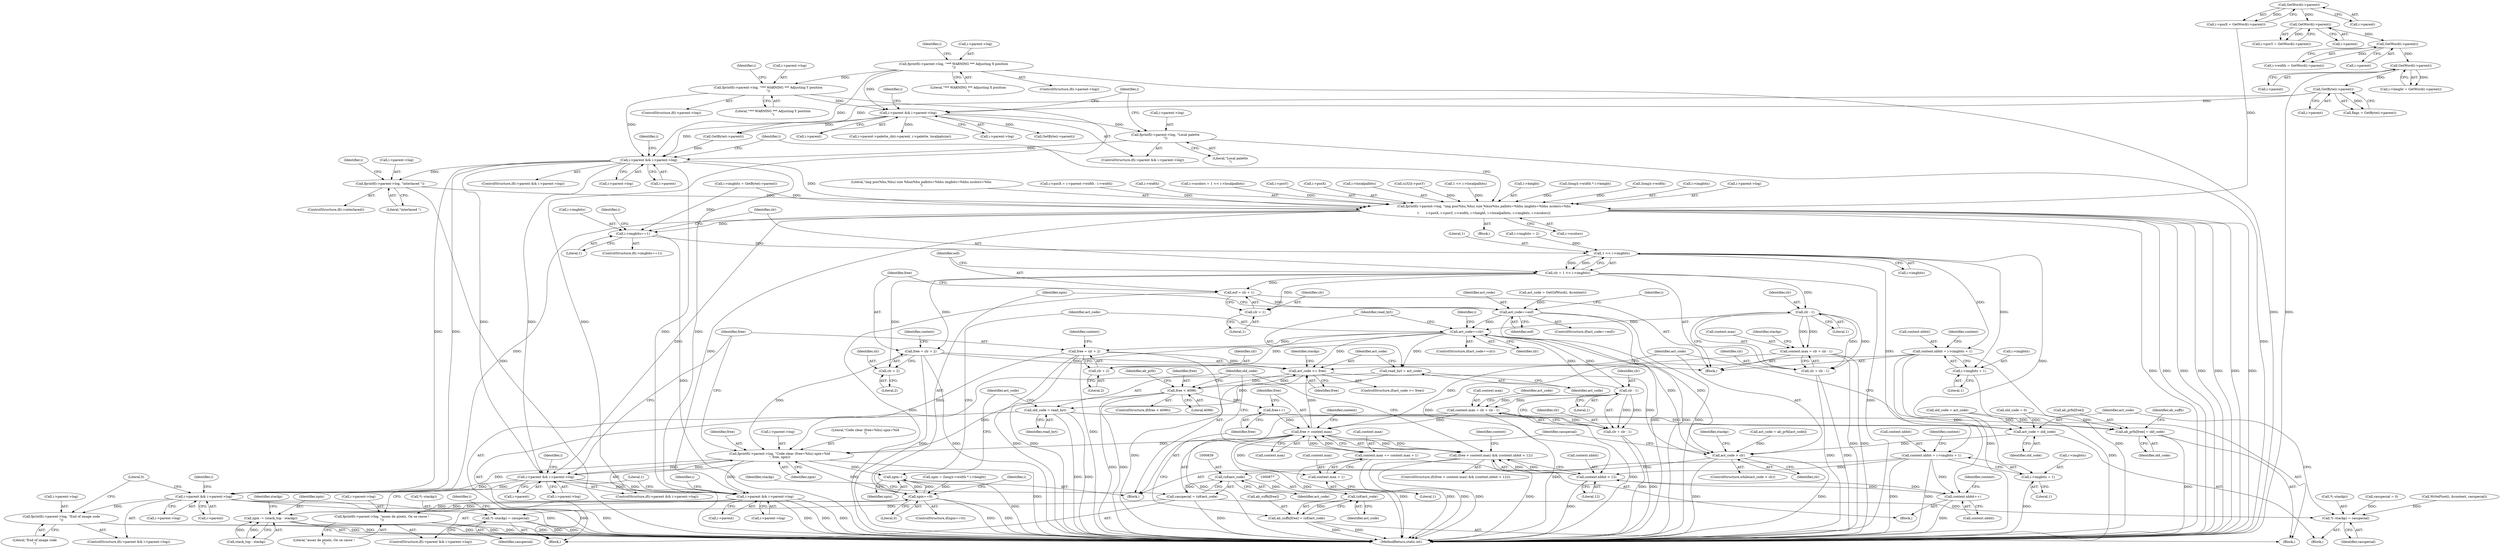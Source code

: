 digraph "0_ngiflib_b588a2249c7abbfc52173e32ee11d6facef82f89@API" {
"1000443" [label="(Call,fprintf(i->parent->log, \"Local palette\n\"))"];
"1000434" [label="(Call,i->parent && i->parent->log)"];
"1000378" [label="(Call,GetByte(i->parent))"];
"1000188" [label="(Call,GetWord(i->parent))"];
"1000180" [label="(Call,GetWord(i->parent))"];
"1000172" [label="(Call,GetWord(i->parent))"];
"1000164" [label="(Call,GetWord(i->parent))"];
"1000250" [label="(Call,fprintf(i->parent->log, \"*** WARNING *** Adjusting X position\n\"))"];
"1000291" [label="(Call,fprintf(i->parent->log, \"*** WARNING *** Adjusting Y position\n\"))"];
"1000559" [label="(Call,i->parent && i->parent->log)"];
"1000573" [label="(Call,fprintf(i->parent->log, \"interlaced \"))"];
"1000580" [label="(Call,fprintf(i->parent->log, \"img pos(%hu,%hu) size %hux%hu palbits=%hhu imgbits=%hhu ncolors=%hu\n\",\n\t       i->posX, i->posY, i->width, i->height, i->localpalbits, i->imgbits, i->ncolors))"];
"1000609" [label="(Call,i->imgbits==1)"];
"1000622" [label="(Call,1 << i->imgbits)"];
"1000620" [label="(Call,clr = 1 << i->imgbits)"];
"1000627" [label="(Call,eof = clr + 1)"];
"1000686" [label="(Call,act_code==eof)"];
"1000734" [label="(Call,act_code==clr)"];
"1000757" [label="(Call,free = clr + 2)"];
"1000748" [label="(Call,fprintf(i->parent->log, \"Code clear (free=%hu) npix=%ld\n\", free, npix))"];
"1000691" [label="(Call,i->parent && i->parent->log)"];
"1000700" [label="(Call,fprintf(i->parent->log, \"End of image code\n\"))"];
"1000715" [label="(Call,i->parent && i->parent->log)"];
"1000724" [label="(Call,fprintf(i->parent->log, \"assez de pixels, On se casse !\n\"))"];
"1000739" [label="(Call,i->parent && i->parent->log)"];
"1000799" [label="(Call,npix--)"];
"1000710" [label="(Call,npix==0)"];
"1000854" [label="(Call,npix -= (stack_top - stackp))"];
"1000807" [label="(Call,act_code >= free)"];
"1000820" [label="(Call,act_code > clr)"];
"1000838" [label="(Call,(u8)act_code)"];
"1000836" [label="(Call,casspecial = (u8)act_code)"];
"1000811" [label="(Call,*(--stackp) = casspecial)"];
"1000841" [label="(Call,*(--stackp) = casspecial)"];
"1000876" [label="(Call,(u8)act_code)"];
"1000872" [label="(Call,ab_suffx[free] = (u8)act_code)"];
"1000863" [label="(Call,free < 4096)"];
"1000879" [label="(Call,free++)"];
"1000883" [label="(Call,free > context.max)"];
"1000882" [label="(Call,(free > context.max) && (context.nbbit < 12))"];
"1000898" [label="(Call,context.max += context.max + 1)"];
"1000902" [label="(Call,context.max + 1)"];
"1000759" [label="(Call,clr + 2)"];
"1000777" [label="(Call,clr - 1)"];
"1000771" [label="(Call,context.max = clr + clr - 1)"];
"1000775" [label="(Call,clr + clr - 1)"];
"1000803" [label="(Call,read_byt = act_code)"];
"1000907" [label="(Call,old_code = read_byt)"];
"1000816" [label="(Call,act_code = old_code)"];
"1000867" [label="(Call,ab_prfx[free] = old_code)"];
"1000629" [label="(Call,clr + 1)"];
"1000632" [label="(Call,free = clr + 2)"];
"1000634" [label="(Call,clr + 2)"];
"1000652" [label="(Call,clr - 1)"];
"1000646" [label="(Call,context.max = clr + clr - 1)"];
"1000650" [label="(Call,clr + clr - 1)"];
"1000637" [label="(Call,context.nbbit = i->imgbits + 1)"];
"1000888" [label="(Call,context.nbbit < 12)"];
"1000894" [label="(Call,context.nbbit++)"];
"1000641" [label="(Call,i->imgbits + 1)"];
"1000762" [label="(Call,context.nbbit = i->imgbits + 1)"];
"1000766" [label="(Call,i->imgbits + 1)"];
"1000629" [label="(Call,clr + 1)"];
"1000251" [label="(Call,i->parent->log)"];
"1000692" [label="(Call,i->parent)"];
"1000761" [label="(Literal,2)"];
"1000741" [label="(Identifier,i)"];
"1000632" [label="(Call,free = clr + 2)"];
"1000184" [label="(Call,i->height = GetWord(i->parent))"];
"1000569" [label="(ControlStructure,if(i->interlaced))"];
"1000763" [label="(Call,context.nbbit)"];
"1000256" [label="(Literal,\"*** WARNING *** Adjusting X position\n\")"];
"1000688" [label="(Identifier,eof)"];
"1000297" [label="(Literal,\"*** WARNING *** Adjusting Y position\n\")"];
"1000777" [label="(Call,clr - 1)"];
"1000757" [label="(Call,free = clr + 2)"];
"1000811" [label="(Call,*(--stackp) = casspecial)"];
"1000815" [label="(Identifier,casspecial)"];
"1000703" [label="(Identifier,i)"];
"1000902" [label="(Call,context.max + 1)"];
"1000608" [label="(ControlStructure,if(i->imgbits==1))"];
"1000633" [label="(Identifier,free)"];
"1000717" [label="(Identifier,i)"];
"1000775" [label="(Call,clr + clr - 1)"];
"1000866" [label="(Block,)"];
"1000613" [label="(Literal,1)"];
"1000719" [label="(Call,i->parent->log)"];
"1000151" [label="(Call,casspecial = 0)"];
"1000176" [label="(Call,i->width = GetWord(i->parent))"];
"1000340" [label="(Call,(u32)i->posY)"];
"1000172" [label="(Call,GetWord(i->parent))"];
"1000545" [label="(Call,1 << i->localpalbits)"];
"1000840" [label="(Identifier,act_code)"];
"1000912" [label="(MethodReturn,static int)"];
"1000764" [label="(Identifier,context)"];
"1000596" [label="(Call,i->height)"];
"1000903" [label="(Call,context.max)"];
"1000847" [label="(Identifier,i)"];
"1000691" [label="(Call,i->parent && i->parent->log)"];
"1000836" [label="(Call,casspecial = (u8)act_code)"];
"1000558" [label="(ControlStructure,if(i->parent && i->parent->log))"];
"1000716" [label="(Call,i->parent)"];
"1000906" [label="(Literal,1)"];
"1000841" [label="(Call,*(--stackp) = casspecial)"];
"1000800" [label="(Identifier,npix)"];
"1000168" [label="(Call,i->posY = GetWord(i->parent))"];
"1000896" [label="(Identifier,context)"];
"1000712" [label="(Literal,0)"];
"1000893" [label="(Block,)"];
"1000686" [label="(Call,act_code==eof)"];
"1000907" [label="(Call,old_code = read_byt)"];
"1000708" [label="(Literal,0)"];
"1000563" [label="(Call,i->parent->log)"];
"1000635" [label="(Identifier,clr)"];
"1000883" [label="(Call,free > context.max)"];
"1000819" [label="(ControlStructure,while(act_code > clr))"];
"1000285" [label="(ControlStructure,if(i->parent->log))"];
"1000623" [label="(Literal,1)"];
"1000820" [label="(Call,act_code > clr)"];
"1000867" [label="(Call,ab_prfx[free] = old_code)"];
"1000650" [label="(Call,clr + clr - 1)"];
"1000164" [label="(Call,GetWord(i->parent))"];
"1000879" [label="(Call,free++)"];
"1000560" [label="(Call,i->parent)"];
"1000554" [label="(Call,GetByte(i->parent))"];
"1000646" [label="(Call,context.max = clr + clr - 1)"];
"1000831" [label="(Call,act_code = ab_prfx[act_code])"];
"1000872" [label="(Call,ab_suffx[free] = (u8)act_code)"];
"1000617" [label="(Identifier,i)"];
"1000735" [label="(Identifier,act_code)"];
"1000645" [label="(Literal,1)"];
"1000809" [label="(Identifier,free)"];
"1000880" [label="(Identifier,free)"];
"1000438" [label="(Call,i->parent->log)"];
"1000895" [label="(Call,context.nbbit)"];
"1000443" [label="(Call,fprintf(i->parent->log, \"Local palette\n\"))"];
"1000822" [label="(Identifier,clr)"];
"1000559" [label="(Call,i->parent && i->parent->log)"];
"1000188" [label="(Call,GetWord(i->parent))"];
"1000568" [label="(Block,)"];
"1000873" [label="(Call,ab_suffx[free])"];
"1000885" [label="(Call,context.max)"];
"1000435" [label="(Call,i->parent)"];
"1000871" [label="(Identifier,old_code)"];
"1000770" [label="(Literal,1)"];
"1000814" [label="(Identifier,stackp)"];
"1000754" [label="(Literal,\"Code clear (free=%hu) npix=%ld\n\")"];
"1000860" [label="(Identifier,stackp)"];
"1000706" [label="(Literal,\"End of image code\n\")"];
"1000580" [label="(Call,fprintf(i->parent->log, \"img pos(%hu,%hu) size %hux%hu palbits=%hhu imgbits=%hhu ncolors=%hu\n\",\n\t       i->posX, i->posY, i->width, i->height, i->localpalbits, i->imgbits, i->ncolors))"];
"1000550" [label="(Call,i->imgbits = GetByte(i->parent))"];
"1000434" [label="(Call,i->parent && i->parent->log)"];
"1000622" [label="(Call,1 << i->imgbits)"];
"1000690" [label="(ControlStructure,if(i->parent && i->parent->log))"];
"1000776" [label="(Identifier,clr)"];
"1000727" [label="(Identifier,i)"];
"1000165" [label="(Call,i->parent)"];
"1000766" [label="(Call,i->imgbits + 1)"];
"1000808" [label="(Identifier,act_code)"];
"1000794" [label="(Call,WritePixel(i, &context, casspecial))"];
"1000771" [label="(Call,context.max = clr + clr - 1)"];
"1000894" [label="(Call,context.nbbit++)"];
"1000890" [label="(Identifier,context)"];
"1000758" [label="(Identifier,free)"];
"1000876" [label="(Call,(u8)act_code)"];
"1000892" [label="(Literal,12)"];
"1000738" [label="(ControlStructure,if(i->parent && i->parent->log))"];
"1000842" [label="(Call,*(--stackp))"];
"1000367" [label="(Call,(long)i->width * i->height)"];
"1000300" [label="(Identifier,i)"];
"1000767" [label="(Call,i->imgbits)"];
"1000610" [label="(Call,i->imgbits)"];
"1000653" [label="(Identifier,clr)"];
"1000609" [label="(Call,i->imgbits==1)"];
"1000695" [label="(Call,i->parent->log)"];
"1000855" [label="(Identifier,npix)"];
"1000685" [label="(ControlStructure,if(act_code==eof))"];
"1000433" [label="(ControlStructure,if(i->parent && i->parent->log))"];
"1000810" [label="(Block,)"];
"1000630" [label="(Identifier,clr)"];
"1000368" [label="(Call,(long)i->width)"];
"1000627" [label="(Call,eof = clr + 1)"];
"1000821" [label="(Identifier,act_code)"];
"1000779" [label="(Literal,1)"];
"1000878" [label="(Identifier,act_code)"];
"1000869" [label="(Identifier,ab_prfx)"];
"1000884" [label="(Identifier,free)"];
"1000641" [label="(Call,i->imgbits + 1)"];
"1000160" [label="(Call,i->posX = GetWord(i->parent))"];
"1000734" [label="(Call,act_code==clr)"];
"1000654" [label="(Literal,1)"];
"1000513" [label="(Call,i->parent->palette_cb(i->parent, i->palette, localpalsize))"];
"1000615" [label="(Call,i->imgbits = 2)"];
"1000181" [label="(Call,i->parent)"];
"1000479" [label="(Call,GetByte(i->parent))"];
"1000725" [label="(Call,i->parent->log)"];
"1000755" [label="(Identifier,free)"];
"1000802" [label="(Block,)"];
"1000864" [label="(Identifier,free)"];
"1000379" [label="(Call,i->parent)"];
"1000602" [label="(Call,i->imgbits)"];
"1000129" [label="(Block,)"];
"1000733" [label="(ControlStructure,if(act_code==clr))"];
"1000244" [label="(ControlStructure,if(i->parent->log))"];
"1000748" [label="(Call,fprintf(i->parent->log, \"Code clear (free=%hu) npix=%ld\n\", free, npix))"];
"1000642" [label="(Call,i->imgbits)"];
"1000142" [label="(Call,old_code = 0)"];
"1000874" [label="(Identifier,ab_suffx)"];
"1000628" [label="(Identifier,eof)"];
"1000378" [label="(Call,GetByte(i->parent))"];
"1000579" [label="(Literal,\"interlaced \")"];
"1000868" [label="(Call,ab_prfx[free])"];
"1000446" [label="(Identifier,i)"];
"1000804" [label="(Identifier,read_byt)"];
"1000759" [label="(Call,clr + 2)"];
"1000737" [label="(Block,)"];
"1000680" [label="(Identifier,act_code)"];
"1000710" [label="(Call,npix==0)"];
"1000631" [label="(Literal,1)"];
"1000714" [label="(ControlStructure,if(i->parent && i->parent->log))"];
"1000709" [label="(ControlStructure,if(npix==0))"];
"1000863" [label="(Call,free < 4096)"];
"1000639" [label="(Identifier,context)"];
"1000581" [label="(Call,i->parent->log)"];
"1000586" [label="(Literal,\"img pos(%hu,%hu) size %hux%hu palbits=%hhu imgbits=%hhu ncolors=%hu\n\")"];
"1000749" [label="(Call,i->parent->log)"];
"1000701" [label="(Call,i->parent->log)"];
"1000647" [label="(Call,context.max)"];
"1000856" [label="(Call,stack_top - stackp)"];
"1000724" [label="(Call,fprintf(i->parent->log, \"assez de pixels, On se casse !\n\"))"];
"1000838" [label="(Call,(u8)act_code)"];
"1000605" [label="(Call,i->ncolors)"];
"1000818" [label="(Identifier,old_code)"];
"1000762" [label="(Call,context.nbbit = i->imgbits + 1)"];
"1000693" [label="(Identifier,i)"];
"1000812" [label="(Call,*(--stackp))"];
"1000259" [label="(Identifier,i)"];
"1000257" [label="(Call,i->posX = i->parent->width - i->width)"];
"1000806" [label="(ControlStructure,if(act_code >= free))"];
"1000862" [label="(ControlStructure,if(free < 4096))"];
"1000250" [label="(Call,fprintf(i->parent->log, \"*** WARNING *** Adjusting X position\n\"))"];
"1000888" [label="(Call,context.nbbit < 12)"];
"1000620" [label="(Call,clr = 1 << i->imgbits)"];
"1000621" [label="(Identifier,clr)"];
"1000845" [label="(Identifier,casspecial)"];
"1000854" [label="(Call,npix -= (stack_top - stackp))"];
"1000711" [label="(Identifier,npix)"];
"1000573" [label="(Call,fprintf(i->parent->log, \"interlaced \"))"];
"1000651" [label="(Identifier,clr)"];
"1000805" [label="(Identifier,act_code)"];
"1000656" [label="(Identifier,stackp)"];
"1000574" [label="(Call,i->parent->log)"];
"1000803" [label="(Call,read_byt = act_code)"];
"1000778" [label="(Identifier,clr)"];
"1000611" [label="(Identifier,i)"];
"1000732" [label="(Literal,1)"];
"1000743" [label="(Call,i->parent->log)"];
"1000756" [label="(Identifier,npix)"];
"1000593" [label="(Call,i->width)"];
"1000816" [label="(Call,act_code = old_code)"];
"1000817" [label="(Identifier,act_code)"];
"1000898" [label="(Call,context.max += context.max + 1)"];
"1000636" [label="(Literal,2)"];
"1000882" [label="(Call,(free > context.max) && (context.nbbit < 12))"];
"1000900" [label="(Identifier,context)"];
"1000180" [label="(Call,GetWord(i->parent))"];
"1000541" [label="(Call,i->ncolors = 1 << i->localpalbits)"];
"1000889" [label="(Call,context.nbbit)"];
"1000827" [label="(Identifier,stackp)"];
"1000837" [label="(Identifier,casspecial)"];
"1000583" [label="(Identifier,i)"];
"1000637" [label="(Call,context.nbbit = i->imgbits + 1)"];
"1000291" [label="(Call,fprintf(i->parent->log, \"*** WARNING *** Adjusting Y position\n\"))"];
"1000700" [label="(Call,fprintf(i->parent->log, \"End of image code\n\"))"];
"1000590" [label="(Call,i->posY)"];
"1000865" [label="(Literal,4096)"];
"1000740" [label="(Call,i->parent)"];
"1000772" [label="(Call,context.max)"];
"1000652" [label="(Call,clr - 1)"];
"1000376" [label="(Call,flags = GetByte(i->parent))"];
"1000739" [label="(Call,i->parent && i->parent->log)"];
"1000587" [label="(Call,i->posX)"];
"1000444" [label="(Call,i->parent->log)"];
"1000452" [label="(Identifier,i)"];
"1000687" [label="(Identifier,act_code)"];
"1000736" [label="(Identifier,clr)"];
"1000799" [label="(Call,npix--)"];
"1000624" [label="(Call,i->imgbits)"];
"1000791" [label="(Call,old_code = act_code)"];
"1000599" [label="(Call,i->localpalbits)"];
"1000773" [label="(Identifier,context)"];
"1000292" [label="(Call,i->parent->log)"];
"1000365" [label="(Call,npix = (long)i->width * i->height)"];
"1000760" [label="(Identifier,clr)"];
"1000881" [label="(ControlStructure,if((free > context.max) && (context.nbbit < 12)))"];
"1000634" [label="(Call,clr + 2)"];
"1000679" [label="(Call,act_code = GetGifWord(i, &context))"];
"1000173" [label="(Call,i->parent)"];
"1000908" [label="(Identifier,old_code)"];
"1000844" [label="(Identifier,stackp)"];
"1000899" [label="(Call,context.max)"];
"1000730" [label="(Literal,\"assez de pixels, On se casse !\n\")"];
"1000781" [label="(Identifier,act_code)"];
"1000189" [label="(Call,i->parent)"];
"1000715" [label="(Call,i->parent && i->parent->log)"];
"1000449" [label="(Literal,\"Local palette\n\")"];
"1000751" [label="(Identifier,i)"];
"1000648" [label="(Identifier,context)"];
"1000909" [label="(Identifier,read_byt)"];
"1000571" [label="(Identifier,i)"];
"1000638" [label="(Call,context.nbbit)"];
"1000807" [label="(Call,act_code >= free)"];
"1000443" -> "1000433"  [label="AST: "];
"1000443" -> "1000449"  [label="CFG: "];
"1000444" -> "1000443"  [label="AST: "];
"1000449" -> "1000443"  [label="AST: "];
"1000452" -> "1000443"  [label="CFG: "];
"1000443" -> "1000912"  [label="DDG: "];
"1000434" -> "1000443"  [label="DDG: "];
"1000443" -> "1000559"  [label="DDG: "];
"1000434" -> "1000433"  [label="AST: "];
"1000434" -> "1000435"  [label="CFG: "];
"1000434" -> "1000438"  [label="CFG: "];
"1000435" -> "1000434"  [label="AST: "];
"1000438" -> "1000434"  [label="AST: "];
"1000446" -> "1000434"  [label="CFG: "];
"1000452" -> "1000434"  [label="CFG: "];
"1000378" -> "1000434"  [label="DDG: "];
"1000250" -> "1000434"  [label="DDG: "];
"1000291" -> "1000434"  [label="DDG: "];
"1000434" -> "1000479"  [label="DDG: "];
"1000434" -> "1000513"  [label="DDG: "];
"1000434" -> "1000554"  [label="DDG: "];
"1000434" -> "1000559"  [label="DDG: "];
"1000378" -> "1000376"  [label="AST: "];
"1000378" -> "1000379"  [label="CFG: "];
"1000379" -> "1000378"  [label="AST: "];
"1000376" -> "1000378"  [label="CFG: "];
"1000378" -> "1000376"  [label="DDG: "];
"1000188" -> "1000378"  [label="DDG: "];
"1000378" -> "1000554"  [label="DDG: "];
"1000188" -> "1000184"  [label="AST: "];
"1000188" -> "1000189"  [label="CFG: "];
"1000189" -> "1000188"  [label="AST: "];
"1000184" -> "1000188"  [label="CFG: "];
"1000188" -> "1000912"  [label="DDG: "];
"1000188" -> "1000184"  [label="DDG: "];
"1000180" -> "1000188"  [label="DDG: "];
"1000180" -> "1000176"  [label="AST: "];
"1000180" -> "1000181"  [label="CFG: "];
"1000181" -> "1000180"  [label="AST: "];
"1000176" -> "1000180"  [label="CFG: "];
"1000180" -> "1000176"  [label="DDG: "];
"1000172" -> "1000180"  [label="DDG: "];
"1000172" -> "1000168"  [label="AST: "];
"1000172" -> "1000173"  [label="CFG: "];
"1000173" -> "1000172"  [label="AST: "];
"1000168" -> "1000172"  [label="CFG: "];
"1000172" -> "1000168"  [label="DDG: "];
"1000164" -> "1000172"  [label="DDG: "];
"1000164" -> "1000160"  [label="AST: "];
"1000164" -> "1000165"  [label="CFG: "];
"1000165" -> "1000164"  [label="AST: "];
"1000160" -> "1000164"  [label="CFG: "];
"1000164" -> "1000160"  [label="DDG: "];
"1000250" -> "1000244"  [label="AST: "];
"1000250" -> "1000256"  [label="CFG: "];
"1000251" -> "1000250"  [label="AST: "];
"1000256" -> "1000250"  [label="AST: "];
"1000259" -> "1000250"  [label="CFG: "];
"1000250" -> "1000912"  [label="DDG: "];
"1000250" -> "1000291"  [label="DDG: "];
"1000250" -> "1000559"  [label="DDG: "];
"1000291" -> "1000285"  [label="AST: "];
"1000291" -> "1000297"  [label="CFG: "];
"1000292" -> "1000291"  [label="AST: "];
"1000297" -> "1000291"  [label="AST: "];
"1000300" -> "1000291"  [label="CFG: "];
"1000291" -> "1000912"  [label="DDG: "];
"1000291" -> "1000559"  [label="DDG: "];
"1000559" -> "1000558"  [label="AST: "];
"1000559" -> "1000560"  [label="CFG: "];
"1000559" -> "1000563"  [label="CFG: "];
"1000560" -> "1000559"  [label="AST: "];
"1000563" -> "1000559"  [label="AST: "];
"1000571" -> "1000559"  [label="CFG: "];
"1000611" -> "1000559"  [label="CFG: "];
"1000554" -> "1000559"  [label="DDG: "];
"1000559" -> "1000573"  [label="DDG: "];
"1000559" -> "1000580"  [label="DDG: "];
"1000559" -> "1000691"  [label="DDG: "];
"1000559" -> "1000691"  [label="DDG: "];
"1000559" -> "1000715"  [label="DDG: "];
"1000559" -> "1000715"  [label="DDG: "];
"1000559" -> "1000739"  [label="DDG: "];
"1000559" -> "1000739"  [label="DDG: "];
"1000573" -> "1000569"  [label="AST: "];
"1000573" -> "1000579"  [label="CFG: "];
"1000574" -> "1000573"  [label="AST: "];
"1000579" -> "1000573"  [label="AST: "];
"1000583" -> "1000573"  [label="CFG: "];
"1000573" -> "1000912"  [label="DDG: "];
"1000573" -> "1000580"  [label="DDG: "];
"1000580" -> "1000568"  [label="AST: "];
"1000580" -> "1000605"  [label="CFG: "];
"1000581" -> "1000580"  [label="AST: "];
"1000586" -> "1000580"  [label="AST: "];
"1000587" -> "1000580"  [label="AST: "];
"1000590" -> "1000580"  [label="AST: "];
"1000593" -> "1000580"  [label="AST: "];
"1000596" -> "1000580"  [label="AST: "];
"1000599" -> "1000580"  [label="AST: "];
"1000602" -> "1000580"  [label="AST: "];
"1000605" -> "1000580"  [label="AST: "];
"1000611" -> "1000580"  [label="CFG: "];
"1000580" -> "1000912"  [label="DDG: "];
"1000580" -> "1000912"  [label="DDG: "];
"1000580" -> "1000912"  [label="DDG: "];
"1000580" -> "1000912"  [label="DDG: "];
"1000580" -> "1000912"  [label="DDG: "];
"1000580" -> "1000912"  [label="DDG: "];
"1000580" -> "1000912"  [label="DDG: "];
"1000257" -> "1000580"  [label="DDG: "];
"1000160" -> "1000580"  [label="DDG: "];
"1000340" -> "1000580"  [label="DDG: "];
"1000368" -> "1000580"  [label="DDG: "];
"1000367" -> "1000580"  [label="DDG: "];
"1000545" -> "1000580"  [label="DDG: "];
"1000550" -> "1000580"  [label="DDG: "];
"1000541" -> "1000580"  [label="DDG: "];
"1000580" -> "1000609"  [label="DDG: "];
"1000580" -> "1000691"  [label="DDG: "];
"1000580" -> "1000715"  [label="DDG: "];
"1000580" -> "1000739"  [label="DDG: "];
"1000609" -> "1000608"  [label="AST: "];
"1000609" -> "1000613"  [label="CFG: "];
"1000610" -> "1000609"  [label="AST: "];
"1000613" -> "1000609"  [label="AST: "];
"1000617" -> "1000609"  [label="CFG: "];
"1000621" -> "1000609"  [label="CFG: "];
"1000609" -> "1000912"  [label="DDG: "];
"1000550" -> "1000609"  [label="DDG: "];
"1000609" -> "1000622"  [label="DDG: "];
"1000622" -> "1000620"  [label="AST: "];
"1000622" -> "1000624"  [label="CFG: "];
"1000623" -> "1000622"  [label="AST: "];
"1000624" -> "1000622"  [label="AST: "];
"1000620" -> "1000622"  [label="CFG: "];
"1000622" -> "1000620"  [label="DDG: "];
"1000622" -> "1000620"  [label="DDG: "];
"1000615" -> "1000622"  [label="DDG: "];
"1000622" -> "1000637"  [label="DDG: "];
"1000622" -> "1000641"  [label="DDG: "];
"1000622" -> "1000762"  [label="DDG: "];
"1000622" -> "1000766"  [label="DDG: "];
"1000620" -> "1000129"  [label="AST: "];
"1000621" -> "1000620"  [label="AST: "];
"1000628" -> "1000620"  [label="CFG: "];
"1000620" -> "1000912"  [label="DDG: "];
"1000620" -> "1000627"  [label="DDG: "];
"1000620" -> "1000629"  [label="DDG: "];
"1000620" -> "1000632"  [label="DDG: "];
"1000620" -> "1000634"  [label="DDG: "];
"1000620" -> "1000652"  [label="DDG: "];
"1000627" -> "1000129"  [label="AST: "];
"1000627" -> "1000629"  [label="CFG: "];
"1000628" -> "1000627"  [label="AST: "];
"1000629" -> "1000627"  [label="AST: "];
"1000633" -> "1000627"  [label="CFG: "];
"1000627" -> "1000912"  [label="DDG: "];
"1000627" -> "1000686"  [label="DDG: "];
"1000686" -> "1000685"  [label="AST: "];
"1000686" -> "1000688"  [label="CFG: "];
"1000687" -> "1000686"  [label="AST: "];
"1000688" -> "1000686"  [label="AST: "];
"1000693" -> "1000686"  [label="CFG: "];
"1000711" -> "1000686"  [label="CFG: "];
"1000686" -> "1000912"  [label="DDG: "];
"1000686" -> "1000912"  [label="DDG: "];
"1000686" -> "1000912"  [label="DDG: "];
"1000679" -> "1000686"  [label="DDG: "];
"1000686" -> "1000734"  [label="DDG: "];
"1000734" -> "1000733"  [label="AST: "];
"1000734" -> "1000736"  [label="CFG: "];
"1000735" -> "1000734"  [label="AST: "];
"1000736" -> "1000734"  [label="AST: "];
"1000741" -> "1000734"  [label="CFG: "];
"1000804" -> "1000734"  [label="CFG: "];
"1000734" -> "1000912"  [label="DDG: "];
"1000820" -> "1000734"  [label="DDG: "];
"1000652" -> "1000734"  [label="DDG: "];
"1000777" -> "1000734"  [label="DDG: "];
"1000734" -> "1000757"  [label="DDG: "];
"1000734" -> "1000759"  [label="DDG: "];
"1000734" -> "1000777"  [label="DDG: "];
"1000734" -> "1000803"  [label="DDG: "];
"1000734" -> "1000807"  [label="DDG: "];
"1000734" -> "1000820"  [label="DDG: "];
"1000757" -> "1000737"  [label="AST: "];
"1000757" -> "1000759"  [label="CFG: "];
"1000758" -> "1000757"  [label="AST: "];
"1000759" -> "1000757"  [label="AST: "];
"1000764" -> "1000757"  [label="CFG: "];
"1000757" -> "1000912"  [label="DDG: "];
"1000757" -> "1000912"  [label="DDG: "];
"1000757" -> "1000748"  [label="DDG: "];
"1000757" -> "1000807"  [label="DDG: "];
"1000748" -> "1000738"  [label="AST: "];
"1000748" -> "1000756"  [label="CFG: "];
"1000749" -> "1000748"  [label="AST: "];
"1000754" -> "1000748"  [label="AST: "];
"1000755" -> "1000748"  [label="AST: "];
"1000756" -> "1000748"  [label="AST: "];
"1000758" -> "1000748"  [label="CFG: "];
"1000748" -> "1000912"  [label="DDG: "];
"1000748" -> "1000691"  [label="DDG: "];
"1000748" -> "1000715"  [label="DDG: "];
"1000748" -> "1000739"  [label="DDG: "];
"1000739" -> "1000748"  [label="DDG: "];
"1000883" -> "1000748"  [label="DDG: "];
"1000632" -> "1000748"  [label="DDG: "];
"1000863" -> "1000748"  [label="DDG: "];
"1000710" -> "1000748"  [label="DDG: "];
"1000748" -> "1000799"  [label="DDG: "];
"1000691" -> "1000690"  [label="AST: "];
"1000691" -> "1000692"  [label="CFG: "];
"1000691" -> "1000695"  [label="CFG: "];
"1000692" -> "1000691"  [label="AST: "];
"1000695" -> "1000691"  [label="AST: "];
"1000703" -> "1000691"  [label="CFG: "];
"1000708" -> "1000691"  [label="CFG: "];
"1000691" -> "1000912"  [label="DDG: "];
"1000691" -> "1000912"  [label="DDG: "];
"1000691" -> "1000912"  [label="DDG: "];
"1000739" -> "1000691"  [label="DDG: "];
"1000739" -> "1000691"  [label="DDG: "];
"1000691" -> "1000700"  [label="DDG: "];
"1000700" -> "1000690"  [label="AST: "];
"1000700" -> "1000706"  [label="CFG: "];
"1000701" -> "1000700"  [label="AST: "];
"1000706" -> "1000700"  [label="AST: "];
"1000708" -> "1000700"  [label="CFG: "];
"1000700" -> "1000912"  [label="DDG: "];
"1000700" -> "1000912"  [label="DDG: "];
"1000715" -> "1000714"  [label="AST: "];
"1000715" -> "1000716"  [label="CFG: "];
"1000715" -> "1000719"  [label="CFG: "];
"1000716" -> "1000715"  [label="AST: "];
"1000719" -> "1000715"  [label="AST: "];
"1000727" -> "1000715"  [label="CFG: "];
"1000732" -> "1000715"  [label="CFG: "];
"1000715" -> "1000912"  [label="DDG: "];
"1000715" -> "1000912"  [label="DDG: "];
"1000715" -> "1000912"  [label="DDG: "];
"1000739" -> "1000715"  [label="DDG: "];
"1000739" -> "1000715"  [label="DDG: "];
"1000715" -> "1000724"  [label="DDG: "];
"1000724" -> "1000714"  [label="AST: "];
"1000724" -> "1000730"  [label="CFG: "];
"1000725" -> "1000724"  [label="AST: "];
"1000730" -> "1000724"  [label="AST: "];
"1000732" -> "1000724"  [label="CFG: "];
"1000724" -> "1000912"  [label="DDG: "];
"1000724" -> "1000912"  [label="DDG: "];
"1000739" -> "1000738"  [label="AST: "];
"1000739" -> "1000740"  [label="CFG: "];
"1000739" -> "1000743"  [label="CFG: "];
"1000740" -> "1000739"  [label="AST: "];
"1000743" -> "1000739"  [label="AST: "];
"1000751" -> "1000739"  [label="CFG: "];
"1000758" -> "1000739"  [label="CFG: "];
"1000799" -> "1000737"  [label="AST: "];
"1000799" -> "1000800"  [label="CFG: "];
"1000800" -> "1000799"  [label="AST: "];
"1000680" -> "1000799"  [label="CFG: "];
"1000799" -> "1000912"  [label="DDG: "];
"1000799" -> "1000710"  [label="DDG: "];
"1000710" -> "1000799"  [label="DDG: "];
"1000710" -> "1000709"  [label="AST: "];
"1000710" -> "1000712"  [label="CFG: "];
"1000711" -> "1000710"  [label="AST: "];
"1000712" -> "1000710"  [label="AST: "];
"1000717" -> "1000710"  [label="CFG: "];
"1000735" -> "1000710"  [label="CFG: "];
"1000710" -> "1000912"  [label="DDG: "];
"1000710" -> "1000912"  [label="DDG: "];
"1000854" -> "1000710"  [label="DDG: "];
"1000365" -> "1000710"  [label="DDG: "];
"1000710" -> "1000854"  [label="DDG: "];
"1000854" -> "1000802"  [label="AST: "];
"1000854" -> "1000856"  [label="CFG: "];
"1000855" -> "1000854"  [label="AST: "];
"1000856" -> "1000854"  [label="AST: "];
"1000860" -> "1000854"  [label="CFG: "];
"1000854" -> "1000912"  [label="DDG: "];
"1000854" -> "1000912"  [label="DDG: "];
"1000856" -> "1000854"  [label="DDG: "];
"1000856" -> "1000854"  [label="DDG: "];
"1000807" -> "1000806"  [label="AST: "];
"1000807" -> "1000809"  [label="CFG: "];
"1000808" -> "1000807"  [label="AST: "];
"1000809" -> "1000807"  [label="AST: "];
"1000814" -> "1000807"  [label="CFG: "];
"1000821" -> "1000807"  [label="CFG: "];
"1000807" -> "1000912"  [label="DDG: "];
"1000883" -> "1000807"  [label="DDG: "];
"1000632" -> "1000807"  [label="DDG: "];
"1000863" -> "1000807"  [label="DDG: "];
"1000807" -> "1000820"  [label="DDG: "];
"1000807" -> "1000863"  [label="DDG: "];
"1000820" -> "1000819"  [label="AST: "];
"1000820" -> "1000822"  [label="CFG: "];
"1000821" -> "1000820"  [label="AST: "];
"1000822" -> "1000820"  [label="AST: "];
"1000827" -> "1000820"  [label="CFG: "];
"1000837" -> "1000820"  [label="CFG: "];
"1000820" -> "1000912"  [label="DDG: "];
"1000820" -> "1000912"  [label="DDG: "];
"1000816" -> "1000820"  [label="DDG: "];
"1000831" -> "1000820"  [label="DDG: "];
"1000820" -> "1000838"  [label="DDG: "];
"1000838" -> "1000836"  [label="AST: "];
"1000838" -> "1000840"  [label="CFG: "];
"1000839" -> "1000838"  [label="AST: "];
"1000840" -> "1000838"  [label="AST: "];
"1000836" -> "1000838"  [label="CFG: "];
"1000838" -> "1000836"  [label="DDG: "];
"1000838" -> "1000876"  [label="DDG: "];
"1000836" -> "1000802"  [label="AST: "];
"1000837" -> "1000836"  [label="AST: "];
"1000844" -> "1000836"  [label="CFG: "];
"1000836" -> "1000912"  [label="DDG: "];
"1000836" -> "1000811"  [label="DDG: "];
"1000836" -> "1000841"  [label="DDG: "];
"1000811" -> "1000810"  [label="AST: "];
"1000811" -> "1000815"  [label="CFG: "];
"1000812" -> "1000811"  [label="AST: "];
"1000815" -> "1000811"  [label="AST: "];
"1000817" -> "1000811"  [label="CFG: "];
"1000151" -> "1000811"  [label="DDG: "];
"1000794" -> "1000811"  [label="DDG: "];
"1000841" -> "1000802"  [label="AST: "];
"1000841" -> "1000845"  [label="CFG: "];
"1000842" -> "1000841"  [label="AST: "];
"1000845" -> "1000841"  [label="AST: "];
"1000847" -> "1000841"  [label="CFG: "];
"1000841" -> "1000912"  [label="DDG: "];
"1000841" -> "1000912"  [label="DDG: "];
"1000876" -> "1000872"  [label="AST: "];
"1000876" -> "1000878"  [label="CFG: "];
"1000877" -> "1000876"  [label="AST: "];
"1000878" -> "1000876"  [label="AST: "];
"1000872" -> "1000876"  [label="CFG: "];
"1000876" -> "1000872"  [label="DDG: "];
"1000872" -> "1000866"  [label="AST: "];
"1000873" -> "1000872"  [label="AST: "];
"1000880" -> "1000872"  [label="CFG: "];
"1000872" -> "1000912"  [label="DDG: "];
"1000872" -> "1000912"  [label="DDG: "];
"1000863" -> "1000862"  [label="AST: "];
"1000863" -> "1000865"  [label="CFG: "];
"1000864" -> "1000863"  [label="AST: "];
"1000865" -> "1000863"  [label="AST: "];
"1000869" -> "1000863"  [label="CFG: "];
"1000908" -> "1000863"  [label="CFG: "];
"1000863" -> "1000912"  [label="DDG: "];
"1000863" -> "1000912"  [label="DDG: "];
"1000863" -> "1000879"  [label="DDG: "];
"1000879" -> "1000866"  [label="AST: "];
"1000879" -> "1000880"  [label="CFG: "];
"1000880" -> "1000879"  [label="AST: "];
"1000884" -> "1000879"  [label="CFG: "];
"1000879" -> "1000883"  [label="DDG: "];
"1000883" -> "1000882"  [label="AST: "];
"1000883" -> "1000885"  [label="CFG: "];
"1000884" -> "1000883"  [label="AST: "];
"1000885" -> "1000883"  [label="AST: "];
"1000890" -> "1000883"  [label="CFG: "];
"1000882" -> "1000883"  [label="CFG: "];
"1000883" -> "1000912"  [label="DDG: "];
"1000883" -> "1000912"  [label="DDG: "];
"1000883" -> "1000882"  [label="DDG: "];
"1000883" -> "1000882"  [label="DDG: "];
"1000898" -> "1000883"  [label="DDG: "];
"1000646" -> "1000883"  [label="DDG: "];
"1000771" -> "1000883"  [label="DDG: "];
"1000883" -> "1000898"  [label="DDG: "];
"1000883" -> "1000902"  [label="DDG: "];
"1000882" -> "1000881"  [label="AST: "];
"1000882" -> "1000888"  [label="CFG: "];
"1000888" -> "1000882"  [label="AST: "];
"1000896" -> "1000882"  [label="CFG: "];
"1000908" -> "1000882"  [label="CFG: "];
"1000882" -> "1000912"  [label="DDG: "];
"1000882" -> "1000912"  [label="DDG: "];
"1000882" -> "1000912"  [label="DDG: "];
"1000888" -> "1000882"  [label="DDG: "];
"1000888" -> "1000882"  [label="DDG: "];
"1000898" -> "1000893"  [label="AST: "];
"1000898" -> "1000902"  [label="CFG: "];
"1000899" -> "1000898"  [label="AST: "];
"1000902" -> "1000898"  [label="AST: "];
"1000908" -> "1000898"  [label="CFG: "];
"1000898" -> "1000912"  [label="DDG: "];
"1000898" -> "1000912"  [label="DDG: "];
"1000902" -> "1000906"  [label="CFG: "];
"1000903" -> "1000902"  [label="AST: "];
"1000906" -> "1000902"  [label="AST: "];
"1000759" -> "1000761"  [label="CFG: "];
"1000760" -> "1000759"  [label="AST: "];
"1000761" -> "1000759"  [label="AST: "];
"1000777" -> "1000775"  [label="AST: "];
"1000777" -> "1000779"  [label="CFG: "];
"1000778" -> "1000777"  [label="AST: "];
"1000779" -> "1000777"  [label="AST: "];
"1000775" -> "1000777"  [label="CFG: "];
"1000777" -> "1000771"  [label="DDG: "];
"1000777" -> "1000771"  [label="DDG: "];
"1000777" -> "1000775"  [label="DDG: "];
"1000777" -> "1000775"  [label="DDG: "];
"1000771" -> "1000737"  [label="AST: "];
"1000771" -> "1000775"  [label="CFG: "];
"1000772" -> "1000771"  [label="AST: "];
"1000775" -> "1000771"  [label="AST: "];
"1000781" -> "1000771"  [label="CFG: "];
"1000771" -> "1000912"  [label="DDG: "];
"1000771" -> "1000912"  [label="DDG: "];
"1000776" -> "1000775"  [label="AST: "];
"1000775" -> "1000912"  [label="DDG: "];
"1000775" -> "1000912"  [label="DDG: "];
"1000803" -> "1000802"  [label="AST: "];
"1000803" -> "1000805"  [label="CFG: "];
"1000804" -> "1000803"  [label="AST: "];
"1000805" -> "1000803"  [label="AST: "];
"1000808" -> "1000803"  [label="CFG: "];
"1000803" -> "1000907"  [label="DDG: "];
"1000907" -> "1000802"  [label="AST: "];
"1000907" -> "1000909"  [label="CFG: "];
"1000908" -> "1000907"  [label="AST: "];
"1000909" -> "1000907"  [label="AST: "];
"1000680" -> "1000907"  [label="CFG: "];
"1000907" -> "1000912"  [label="DDG: "];
"1000907" -> "1000912"  [label="DDG: "];
"1000907" -> "1000816"  [label="DDG: "];
"1000907" -> "1000867"  [label="DDG: "];
"1000816" -> "1000810"  [label="AST: "];
"1000816" -> "1000818"  [label="CFG: "];
"1000817" -> "1000816"  [label="AST: "];
"1000818" -> "1000816"  [label="AST: "];
"1000821" -> "1000816"  [label="CFG: "];
"1000791" -> "1000816"  [label="DDG: "];
"1000142" -> "1000816"  [label="DDG: "];
"1000867" -> "1000866"  [label="AST: "];
"1000867" -> "1000871"  [label="CFG: "];
"1000868" -> "1000867"  [label="AST: "];
"1000871" -> "1000867"  [label="AST: "];
"1000874" -> "1000867"  [label="CFG: "];
"1000867" -> "1000912"  [label="DDG: "];
"1000791" -> "1000867"  [label="DDG: "];
"1000142" -> "1000867"  [label="DDG: "];
"1000629" -> "1000631"  [label="CFG: "];
"1000630" -> "1000629"  [label="AST: "];
"1000631" -> "1000629"  [label="AST: "];
"1000632" -> "1000129"  [label="AST: "];
"1000632" -> "1000634"  [label="CFG: "];
"1000633" -> "1000632"  [label="AST: "];
"1000634" -> "1000632"  [label="AST: "];
"1000639" -> "1000632"  [label="CFG: "];
"1000632" -> "1000912"  [label="DDG: "];
"1000632" -> "1000912"  [label="DDG: "];
"1000634" -> "1000636"  [label="CFG: "];
"1000635" -> "1000634"  [label="AST: "];
"1000636" -> "1000634"  [label="AST: "];
"1000652" -> "1000650"  [label="AST: "];
"1000652" -> "1000654"  [label="CFG: "];
"1000653" -> "1000652"  [label="AST: "];
"1000654" -> "1000652"  [label="AST: "];
"1000650" -> "1000652"  [label="CFG: "];
"1000652" -> "1000646"  [label="DDG: "];
"1000652" -> "1000646"  [label="DDG: "];
"1000652" -> "1000650"  [label="DDG: "];
"1000652" -> "1000650"  [label="DDG: "];
"1000646" -> "1000129"  [label="AST: "];
"1000646" -> "1000650"  [label="CFG: "];
"1000647" -> "1000646"  [label="AST: "];
"1000650" -> "1000646"  [label="AST: "];
"1000656" -> "1000646"  [label="CFG: "];
"1000646" -> "1000912"  [label="DDG: "];
"1000646" -> "1000912"  [label="DDG: "];
"1000651" -> "1000650"  [label="AST: "];
"1000650" -> "1000912"  [label="DDG: "];
"1000650" -> "1000912"  [label="DDG: "];
"1000637" -> "1000129"  [label="AST: "];
"1000637" -> "1000641"  [label="CFG: "];
"1000638" -> "1000637"  [label="AST: "];
"1000641" -> "1000637"  [label="AST: "];
"1000648" -> "1000637"  [label="CFG: "];
"1000637" -> "1000912"  [label="DDG: "];
"1000637" -> "1000912"  [label="DDG: "];
"1000637" -> "1000888"  [label="DDG: "];
"1000637" -> "1000894"  [label="DDG: "];
"1000888" -> "1000892"  [label="CFG: "];
"1000889" -> "1000888"  [label="AST: "];
"1000892" -> "1000888"  [label="AST: "];
"1000888" -> "1000912"  [label="DDG: "];
"1000894" -> "1000888"  [label="DDG: "];
"1000762" -> "1000888"  [label="DDG: "];
"1000888" -> "1000894"  [label="DDG: "];
"1000894" -> "1000893"  [label="AST: "];
"1000894" -> "1000895"  [label="CFG: "];
"1000895" -> "1000894"  [label="AST: "];
"1000900" -> "1000894"  [label="CFG: "];
"1000894" -> "1000912"  [label="DDG: "];
"1000762" -> "1000894"  [label="DDG: "];
"1000641" -> "1000645"  [label="CFG: "];
"1000642" -> "1000641"  [label="AST: "];
"1000645" -> "1000641"  [label="AST: "];
"1000641" -> "1000912"  [label="DDG: "];
"1000762" -> "1000737"  [label="AST: "];
"1000762" -> "1000766"  [label="CFG: "];
"1000763" -> "1000762"  [label="AST: "];
"1000766" -> "1000762"  [label="AST: "];
"1000773" -> "1000762"  [label="CFG: "];
"1000762" -> "1000912"  [label="DDG: "];
"1000762" -> "1000912"  [label="DDG: "];
"1000766" -> "1000770"  [label="CFG: "];
"1000767" -> "1000766"  [label="AST: "];
"1000770" -> "1000766"  [label="AST: "];
"1000766" -> "1000912"  [label="DDG: "];
}
